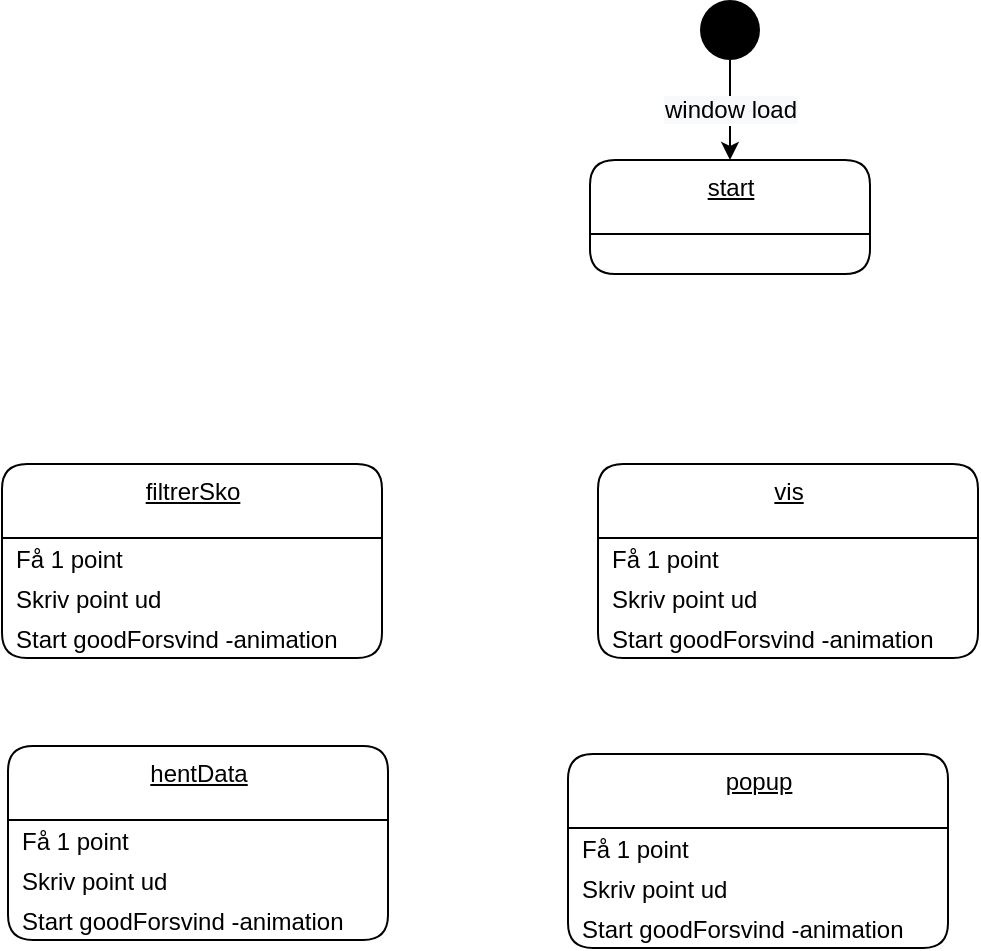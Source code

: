 <mxfile>
    <diagram id="dPa3eCRp1KqCvTpyh3m8" name="Page-1">
        <mxGraphModel dx="1102" dy="800" grid="0" gridSize="10" guides="1" tooltips="1" connect="1" arrows="1" fold="1" page="1" pageScale="1" pageWidth="1169" pageHeight="827" math="0" shadow="0">
            <root>
                <mxCell id="0"/>
                <mxCell id="1" parent="0"/>
                <mxCell id="23" value="&lt;span style=&quot;font-size: 12px ; background-color: rgb(248 , 249 , 250)&quot;&gt;window load&lt;/span&gt;" style="edgeStyle=orthogonalEdgeStyle;rounded=0;orthogonalLoop=1;jettySize=auto;html=1;exitX=0.5;exitY=1;exitDx=0;exitDy=0;entryX=0.5;entryY=0;entryDx=0;entryDy=0;" parent="1" source="2" target="63" edge="1">
                    <mxGeometry relative="1" as="geometry">
                        <mxPoint x="260" y="80" as="targetPoint"/>
                    </mxGeometry>
                </mxCell>
                <mxCell id="2" value="" style="ellipse;fillColor=#000000;strokeColor=none;" parent="1" vertex="1">
                    <mxGeometry x="460" width="30" height="30" as="geometry"/>
                </mxCell>
                <mxCell id="63" value="start" style="swimlane;fontStyle=4;align=center;verticalAlign=top;childLayout=stackLayout;horizontal=1;startSize=37;horizontalStack=0;resizeParent=1;resizeParentMax=0;resizeLast=0;collapsible=0;marginBottom=0;html=1;rounded=1;absoluteArcSize=1;arcSize=25;" parent="1" vertex="1">
                    <mxGeometry x="405" y="80" width="140" height="57" as="geometry"/>
                </mxCell>
                <mxCell id="118" value="hentData" style="swimlane;fontStyle=4;align=center;verticalAlign=top;childLayout=stackLayout;horizontal=1;startSize=37;horizontalStack=0;resizeParent=1;resizeParentMax=0;resizeLast=0;collapsible=0;marginBottom=0;html=1;rounded=1;absoluteArcSize=1;arcSize=25;" vertex="1" parent="1">
                    <mxGeometry x="114" y="373" width="190" height="97" as="geometry"/>
                </mxCell>
                <mxCell id="119" value="Få 1 point" style="fillColor=none;strokeColor=none;align=left;verticalAlign=middle;spacingLeft=5;" vertex="1" parent="118">
                    <mxGeometry y="37" width="190" height="20" as="geometry"/>
                </mxCell>
                <mxCell id="120" value="Skriv point ud" style="fillColor=none;strokeColor=none;align=left;verticalAlign=middle;spacingLeft=5;" vertex="1" parent="118">
                    <mxGeometry y="57" width="190" height="20" as="geometry"/>
                </mxCell>
                <mxCell id="121" value="Start goodForsvind -animation" style="fillColor=none;strokeColor=none;align=left;verticalAlign=middle;spacingLeft=5;" vertex="1" parent="118">
                    <mxGeometry y="77" width="190" height="20" as="geometry"/>
                </mxCell>
                <mxCell id="122" value="popup" style="swimlane;fontStyle=4;align=center;verticalAlign=top;childLayout=stackLayout;horizontal=1;startSize=37;horizontalStack=0;resizeParent=1;resizeParentMax=0;resizeLast=0;collapsible=0;marginBottom=0;html=1;rounded=1;absoluteArcSize=1;arcSize=25;" vertex="1" parent="1">
                    <mxGeometry x="394" y="377" width="190" height="97" as="geometry"/>
                </mxCell>
                <mxCell id="123" value="Få 1 point" style="fillColor=none;strokeColor=none;align=left;verticalAlign=middle;spacingLeft=5;" vertex="1" parent="122">
                    <mxGeometry y="37" width="190" height="20" as="geometry"/>
                </mxCell>
                <mxCell id="124" value="Skriv point ud" style="fillColor=none;strokeColor=none;align=left;verticalAlign=middle;spacingLeft=5;" vertex="1" parent="122">
                    <mxGeometry y="57" width="190" height="20" as="geometry"/>
                </mxCell>
                <mxCell id="125" value="Start goodForsvind -animation" style="fillColor=none;strokeColor=none;align=left;verticalAlign=middle;spacingLeft=5;" vertex="1" parent="122">
                    <mxGeometry y="77" width="190" height="20" as="geometry"/>
                </mxCell>
                <mxCell id="126" value="vis" style="swimlane;fontStyle=4;align=center;verticalAlign=top;childLayout=stackLayout;horizontal=1;startSize=37;horizontalStack=0;resizeParent=1;resizeParentMax=0;resizeLast=0;collapsible=0;marginBottom=0;html=1;rounded=1;absoluteArcSize=1;arcSize=25;" vertex="1" parent="1">
                    <mxGeometry x="409" y="232" width="190" height="97" as="geometry"/>
                </mxCell>
                <mxCell id="127" value="Få 1 point" style="fillColor=none;strokeColor=none;align=left;verticalAlign=middle;spacingLeft=5;" vertex="1" parent="126">
                    <mxGeometry y="37" width="190" height="20" as="geometry"/>
                </mxCell>
                <mxCell id="128" value="Skriv point ud" style="fillColor=none;strokeColor=none;align=left;verticalAlign=middle;spacingLeft=5;" vertex="1" parent="126">
                    <mxGeometry y="57" width="190" height="20" as="geometry"/>
                </mxCell>
                <mxCell id="129" value="Start goodForsvind -animation" style="fillColor=none;strokeColor=none;align=left;verticalAlign=middle;spacingLeft=5;" vertex="1" parent="126">
                    <mxGeometry y="77" width="190" height="20" as="geometry"/>
                </mxCell>
                <mxCell id="132" value="filtrerSko" style="swimlane;fontStyle=4;align=center;verticalAlign=top;childLayout=stackLayout;horizontal=1;startSize=37;horizontalStack=0;resizeParent=1;resizeParentMax=0;resizeLast=0;collapsible=0;marginBottom=0;html=1;rounded=1;absoluteArcSize=1;arcSize=25;" vertex="1" parent="1">
                    <mxGeometry x="111" y="232" width="190" height="97" as="geometry"/>
                </mxCell>
                <mxCell id="133" value="Få 1 point" style="fillColor=none;strokeColor=none;align=left;verticalAlign=middle;spacingLeft=5;" vertex="1" parent="132">
                    <mxGeometry y="37" width="190" height="20" as="geometry"/>
                </mxCell>
                <mxCell id="134" value="Skriv point ud" style="fillColor=none;strokeColor=none;align=left;verticalAlign=middle;spacingLeft=5;" vertex="1" parent="132">
                    <mxGeometry y="57" width="190" height="20" as="geometry"/>
                </mxCell>
                <mxCell id="135" value="Start goodForsvind -animation" style="fillColor=none;strokeColor=none;align=left;verticalAlign=middle;spacingLeft=5;" vertex="1" parent="132">
                    <mxGeometry y="77" width="190" height="20" as="geometry"/>
                </mxCell>
            </root>
        </mxGraphModel>
    </diagram>
</mxfile>